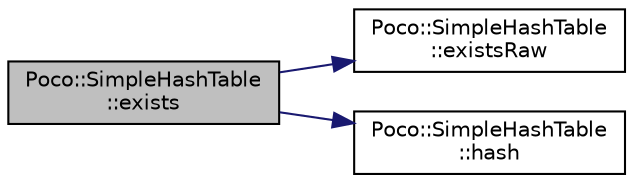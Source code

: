 digraph "Poco::SimpleHashTable::exists"
{
 // LATEX_PDF_SIZE
  edge [fontname="Helvetica",fontsize="10",labelfontname="Helvetica",labelfontsize="10"];
  node [fontname="Helvetica",fontsize="10",shape=record];
  rankdir="LR";
  Node1 [label="Poco::SimpleHashTable\l::exists",height=0.2,width=0.4,color="black", fillcolor="grey75", style="filled", fontcolor="black",tooltip=" "];
  Node1 -> Node2 [color="midnightblue",fontsize="10",style="solid"];
  Node2 [label="Poco::SimpleHashTable\l::existsRaw",height=0.2,width=0.4,color="black", fillcolor="white", style="filled",URL="$classPoco_1_1SimpleHashTable.html#a0f62ab4bf4a901eb35255b995d59ad3b",tooltip=" "];
  Node1 -> Node3 [color="midnightblue",fontsize="10",style="solid"];
  Node3 [label="Poco::SimpleHashTable\l::hash",height=0.2,width=0.4,color="black", fillcolor="white", style="filled",URL="$classPoco_1_1SimpleHashTable.html#a9eab7cbd588fbdd1c1e99089c1f2327e",tooltip=" "];
}
